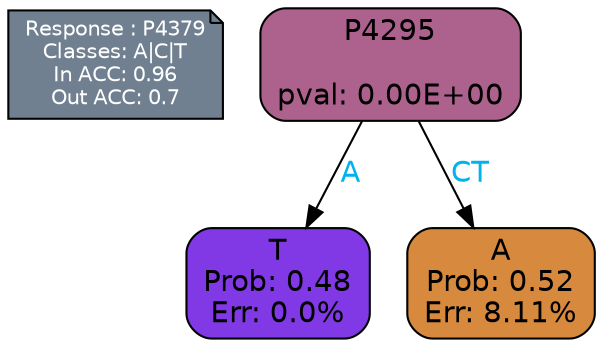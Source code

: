 digraph Tree {
node [shape=box, style="filled, rounded", color="black", fontname=helvetica] ;
graph [ranksep=equally, splines=polylines, bgcolor=transparent, dpi=600] ;
edge [fontname=helvetica] ;
LEGEND [label="Response : P4379
Classes: A|C|T
In ACC: 0.96
Out ACC: 0.7
",shape=note,align=left,style=filled,fillcolor="slategray",fontcolor="white",fontsize=10];1 [label="P4295

pval: 0.00E+00", fillcolor="#ad628e"] ;
2 [label="T
Prob: 0.48
Err: 0.0%", fillcolor="#8139e5"] ;
3 [label="A
Prob: 0.52
Err: 8.11%", fillcolor="#d7893e"] ;
1 -> 2 [label="A",fontcolor=deepskyblue2] ;
1 -> 3 [label="CT",fontcolor=deepskyblue2] ;
{rank = same; 2;3;}{rank = same; LEGEND;1;}}